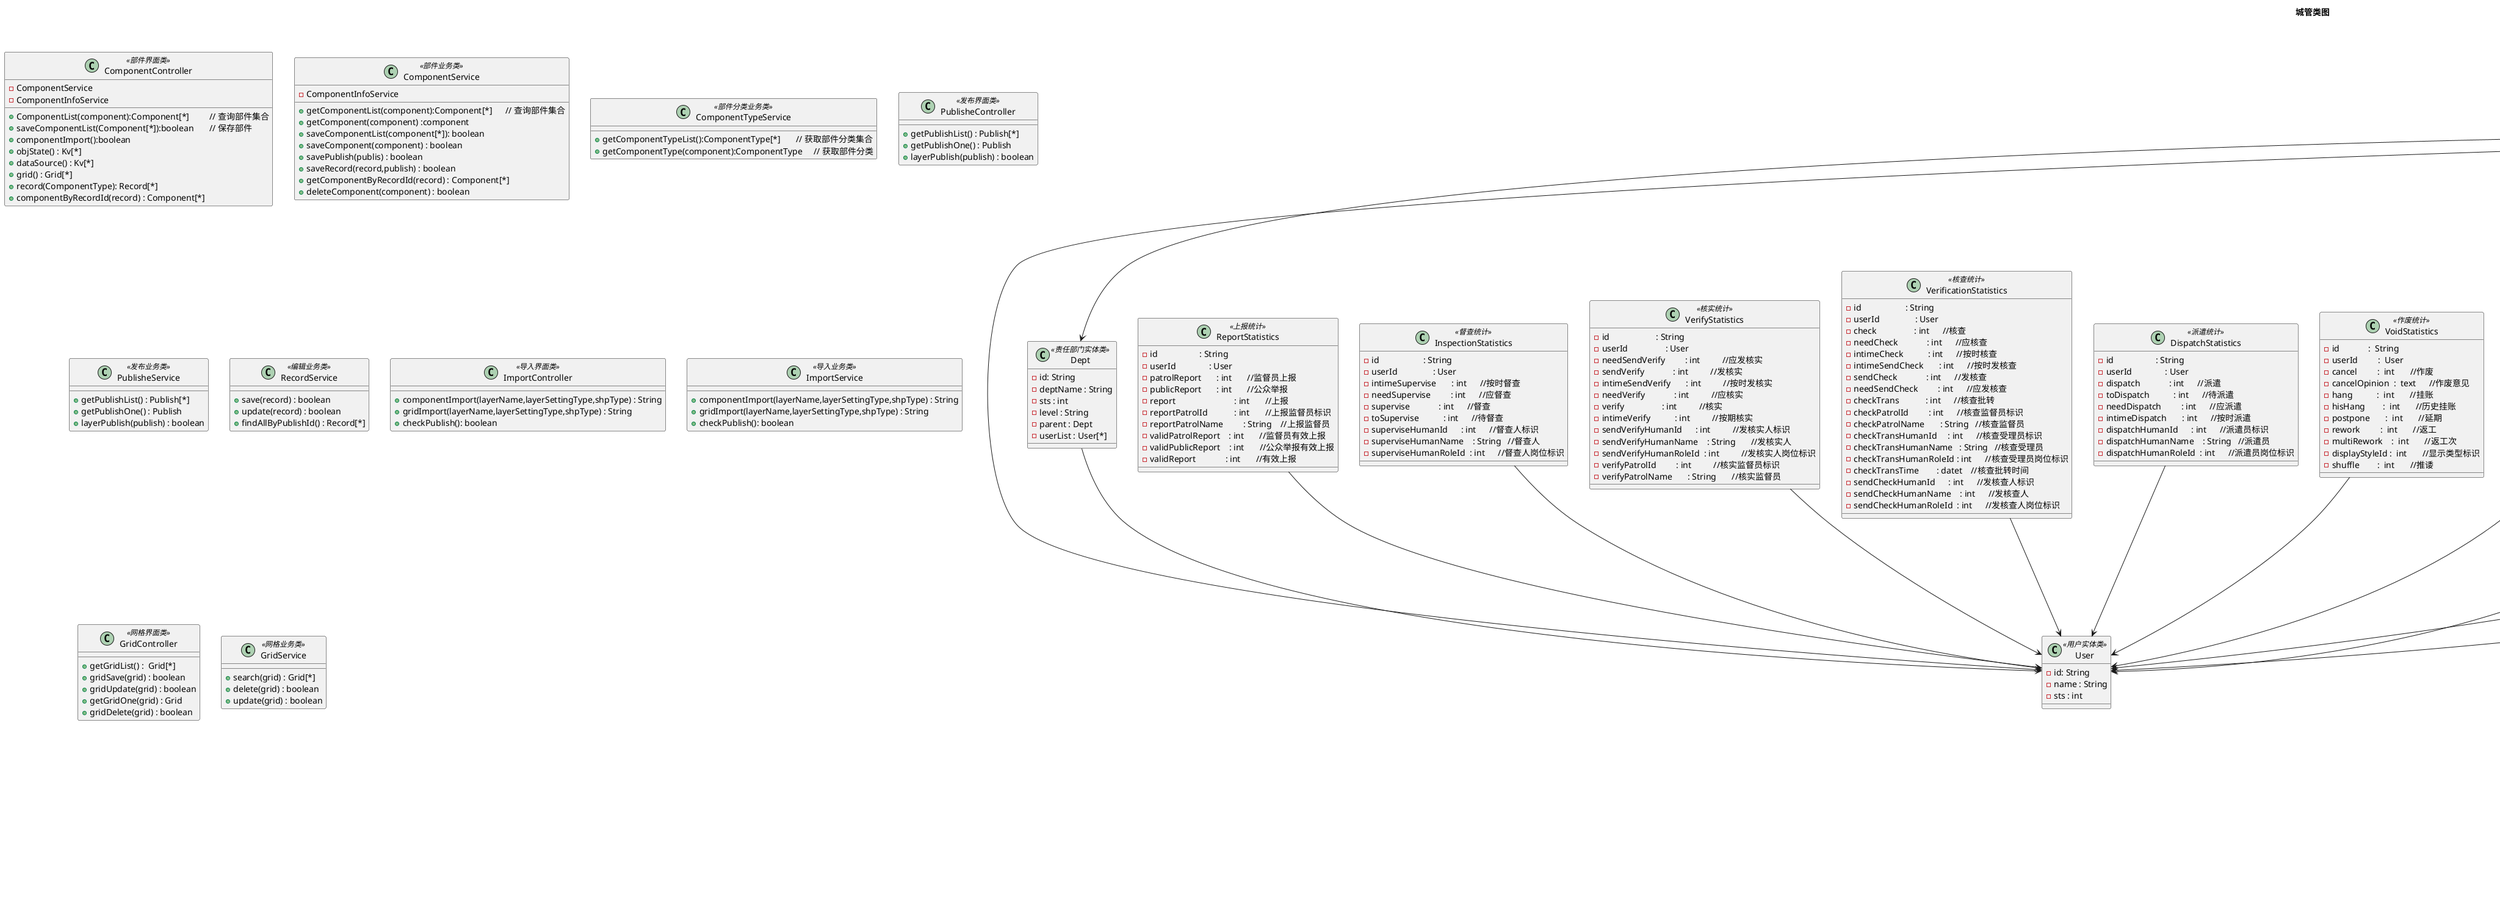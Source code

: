 @startuml
title 城管类图
class User <<用户实体类>>{
    -id: String
    -name : String
    -sts : int
}

class Dept<<责任部门实体类>>{
    -id: String
    -deptName : String
    -sts : int
    -level : String
    -parent : Dept
    -userList : User[*]
}

class Grid<<网格实体类>>{
    -id: String
    -gridCode : String
    -gridName : String
    -remark : String
    -kv : Kv    //代表所属区域
    -area : String
    -initialDate : date
    -terminationDate : date
    -sts : int
    -dept : Dept
    -user : User
    -release : Release
    -record : Record
    -publish : Publish
}

class Component<<部件实体类>>{
    -id: String
    -eventType : EventType
    -componentInfo : ComponentInfo
    -sts : int  // 用于记录该部件删除
    -publish : Publish
    -record : Record
}


class ComponentInfo<<部件信息实体类>>{
    -id : String
    -objId : String
    -objName : String
    -mainDeptCode : String
    -mainDept : String
    -ownershipDeptCode : String
    -ownershipDeptName : String
    -maintenanceDeptCode : String
    -maintenanceDeptName  : String
    -bgid : Grid
    -objState : Kv
    -initialDate : date
    -changeDate : date
    -dataSource : Kv
    -note : String
}

class Publish<<发布实体类>>{
    -id : String
    -name : String
    -layerId : String     //图层ID:当发布后GIS平台将把该图层ID返回城管中，城管再次添加元素可以找到对应GIS平台的哪个图层
    -url : String         //GIS平台提供的发布的图层地址
    -kv : Kv              //类型：编辑的是部件、网格。
    -sts : int            //状态：用于判断是发布、未发布状态
    -user : User          //用于记录谁发布的
    -eventType : EventType
}
class Record<<编辑实体类>>{
    -id : String
    -coordinate : String  //坐标
    -user : User
    -publish : Publish
    -sts : int //判断该记录是编辑中、发布
}

class Kv<<Kv实体类>>{
    -id : String
    -tableName : String
    -fieldName : String
    -value : String
    -sts : int
}

class Event<<案件实体类>>{
    -id : String
    -eventCode : String
    -eventTypeId : EventType     //分类id
    -conditionId : EventCondition
    -represent : String
    -gridId : Grid
    -location : String
    -User : User
    -phone : String
    -eventSource : Kv
    -x : double
    -y : double
    -taskId : String
    -timeLimit : TimeLimit
    -sts       : int             // 时间状态     未处理、处理中、关单
    -recTypeId : EventType       //问题类型     事件   部件
    -region : Kv    //区域
    -eventSate : Kv  // 案件状态
    -eventCondition : EventCondition
}

class EventType<<分类实体类>>{
    -id
    -code
    -name
    -level
    -parentId
}

class EventFile<<事件附件实体类>>{
    -id : String
    -fileName : String
    -eventId : Event
    -fileType ：int
}
class EventCondition<<立案条件实体类>>{
    -id : String
    -conditionValue : String
    -eventTypeId : EventType
}

class DeptTimeLimit<<专业部门时限实体类>>{
    -id : String
    -eventTypeId : EventType
    -level : Kv
    -timeLimit : int     //时限
}

class ProcessTimeLimit<<流程时限实体类>>{
    -id : String
    -taskName : String
    -level : Kv
    -timeLimit : int     //时限
}

class EventPhase<<流转记录实体类>>{
    -id : String
    -eventId : Event
    -userId : User
    -taskId : String             //流程图实例id  (步骤)
    -taskName : String           //流程名
    -opinions : String           //处理意见
    -eventFileId : EventFile     //附件
    -starTime : date
    -endTime  : date
    -deptTimeLimit  :  DeptTimeLimit
    -processTimeLimit  :  ProcessTimeLimit
}

class EventTime<<案件时间记录实体类>>{
    -id : String
    -eventId : Event
    -creatTime : Date           //上报时间
    -operateTime : Date         //受理时间
    -instTime : Date            //立案时间
    -dispatchTime : Date        //派遣时间
    -archiveTime : Date         //结案时间
    -cancelTime : Date          //作废时间
    -sendVerifyTime : Date      //发核实时间
    -sendCheckTime : Date       //发核查时间
    -verifyTime  : Date         //核实时间
    -checkTime : Date           //核查时间
    -disposeBeginTime : Date    //处置开始时间
    -disposeDeadline : Date     //处置截至时间
    -disposeEndTime : Date      //处置结束时间
    -superviseTime : Date       //督查时间
}

class ReportStatistics<<上报统计>>{
    -id                   : String
    -userId               : User
    -patrolReport	      : int       //监督员上报
    -publicReport	      : int       //公众举报
    -report			      : int       //上报
    -reportPatrolId	      : int       //上报监督员标识
    -reportPatrolName	  : String    //上报监督员
    -validPatrolReport    : int       //监督员有效上报
    -validPublicReport    : int       //公众举报有效上报
    -validReport		  : int       //有效上报
}

class VerifyStatistics<<核实统计>>{
    -id                     : String
    -userId                 : User
    -needSendVerify         : int          //应发核实               
    -sendVerify             : int          //发核实
    -intimeSendVerify       : int          //按时发核实
    -needVerify             : int          //应核实
    -verify                 : int          //核实
    -intimeVerify           : int          //按期核实
    -sendVerifyHumanId      : int          //发核实人标识
    -sendVerifyHumanName    : String       //发核实人
    -sendVerifyHumanRoleId  : int          //发核实人岗位标识
    -verifyPatrolId         : int          //核实监督员标识
    -verifyPatrolName       : String       //核实监督员
}

class AcceptanceStatistics<<受理统计>>{
    -id               : String
    -userId           : User
    -notOperate       : int     //不予受理
    -toOperate        : int     //待受理
    -intimeOperate    : int     //按时受理
    -operate          : int     //受理
    -operateHumanId   : int     //受理人标识
    -operateHumanName : String  //受理人
    -operateRoleId    : int     //受理人岗位标识

}
class CaseStatistics<<立案统计>>{
    -id             : String
    -userId         : User
    -inst           :  int      //立案
    -intimeInst     :  int      //按时立案
    -toInst         :  int      //待立案
    -notInst        :  int      //不予立案
    -instHumanId    :  int      //立案人标识
    -instHumanName  :  String   //立案人
    -instRoleId     :  int      //立案人岗位标识
}
class DispatchStatistics<<派遣统计>>{
    -id                   : String
    -userId               : User
    -dispatch             : int      //派遣         
    -toDispatch           : int      //待派遣       
    -needDispatch         : int      //应派遣       
    -intimeDispatch       : int      //按时派遣     
    -dispatchHumanId      : int      //派遣员标识     
    -dispatchHumanName    : String   //派遣员         
    -dispatchHumanRoleId  : int      //派遣员岗位标识 
}
class DisposalStatistics<<处置统计>>{
    -id                   : String
    -userId               : User
    -dispose              : int      //处置         
    -needDispose          : int      //应处置       
    -intimeDispose        : int      //按时处置     
    -overtimeToDispose    : int      //超时未处置   
    -overtimeDispose      : int      //超时处置     
    -toDispose            : int      //未处置       
    -disposeOpinion       : text     //处置意见       
    -disposeUnitId        : int      //处置部门标识   
    -disposeUnitName      : String   //处置部门   
}
class InspectionStatistics<<督查统计>>{
    -id                    : String
    -userId                : User
    -intimeSupervise       : int      //按时督查   	
    -needSupervise         : int      //应督查   		
    -supervise             : int      //督查    		
    -toSupervise           : int      //待督查   		
    -superviseHumanId      : int      //督查人标识   	
    -superviseHumanName    : String   //督查人    		
    -superviseHumanRoleId  : int      //督查人岗位标识  
}
class VerificationStatistics<<核查统计>>{
    -id                    : String
    -userId                : User
    -check                 : int      //核查            
    -needCheck             : int      //应核查          
    -intimeCheck           : int      //按时核查        
    -intimeSendCheck       : int      //按时发核查      
    -sendCheck             : int      //发核查          
    -needSendCheck         : int      //应发核查        
    -checkTrans            : int      //核查批转        
    -checkPatrolId         : int      //核查监督员标识    
    -checkPatrolName       : String   //核查监督员        
    -checkTransHumanId     : int      //核查受理员标识    
    -checkTransHumanName   : String   //核查受理员        
    -checkTransHumanRoleId : int      //核查受理员岗位标识
    -checkTransTime        : datet    //核查批转时间      
    -sendCheckHumanId      : int      //发核查人标识      
    -sendCheckHumanName    : int      //发核查人          
    -sendCheckHumanRoleId  : int      //发核查人岗位标识  
}
class ClosingStatistics<<结案统计>>{
    -id                  : String
    -userId              : User
    -archive             : int      //结案          
    -humanArchive        : int      //值班长结案    
    -intimeHumanArchive  : int      //值班长按时结案
    -needHumanArchive    : int      //值班长应结案  
    -intimeArchive       : int      //按期结案      
    -intimeToArchive     : int      //按期未结案    
    -needArchive         : int      //应结案        
    -overtimeArchive     : int      //超期结案      
    -overtimeToArchive   : int      //超期未结案    
    -toArchive           : int      //未结案        
    -archiveHumanId      : int      //结案人标识      
    -archiveHumanName    : String   //结案人          
    -archiveHumanRoleId  : int      //结案人岗位标识  

}
class VoidStatistics<<作废统计>>{
    -id             :  String
    -userId         :  User
    -cancel         :  int       //作废       
    -cancelOpinion  :  text      //作废意见     
    -hang           :  int       //挂账       
    -hisHang        :  int       //历史挂账   
    -postpone       :  int       //延期       
    -rework         :  int       //返工       
    -multiRework    :  int       //返工次     
    -displayStyleId :  int       //显示类型标识 
    -shuffle        :  int       //推诿       
}

   












class ComponentController<<部件界面类>>{
    -ComponentService
    -ComponentInfoService
    +ComponentList(component):Component[*]         // 查询部件集合
    +saveComponentList(Component[*]):boolean       // 保存部件
    +componentImport():boolean
    +objState() : Kv[*]
    +dataSource() : Kv[*]
    +grid() : Grid[*]
    +record(ComponentType): Record[*]
    +componentByRecordId(record) : Component[*]
}

class ComponentService<<部件业务类>>{
    -ComponentInfoService
    +getComponentList(component):Component[*]      // 查询部件集合
    +getComponent(component) :component
    +saveComponentList(component[*]): boolean
    +saveComponent(component) : boolean
    +savePublish(publis) : boolean
    +saveRecord(record,publish) : boolean
    +getComponentByRecordId(record) : Component[*]
    +deleteComponent(component) : boolean
}
class ComponentTypeService<<部件分类业务类>>{
    +getComponentTypeList():ComponentType[*]       // 获取部件分类集合
    +getComponentType(component):ComponentType     // 获取部件分类
}

class PublisheController<<发布界面类>>{
    +getPublishList() : Publish[*]
    +getPublishOne() : Publish
    +layerPublish(publish) : boolean
}
class PublisheService<<发布业务类>>{
    +getPublishList() : Publish[*]
    +getPublishOne() : Publish
    +layerPublish(publish) : boolean
}

class RecordService<<编辑业务类>>{
    +save(record) : boolean
    +update(record) : boolean
    +findAllByPublishId() : Record[*]
}
class ImportController<<导入界面类>>{
    +componentImport(layerName,layerSettingType,shpType) : String
    +gridImport(layerName,layerSettingType,shpType) : String
    +checkPublish(): boolean
}
class ImportService<<导入业务类>>{
    +componentImport(layerName,layerSettingType,shpType) : String
    +gridImport(layerName,layerSettingType,shpType) : String
    +checkPublish(): boolean
}

class GridController<<网格界面类>>{
    +getGridList() :  Grid[*]
    +gridSave(grid) : boolean
    +gridUpdate(grid) : boolean
    +getGridOne(grid) : Grid
    +gridDelete(grid) : boolean
}

class GridService<<网格业务类>>{
    +search(grid) : Grid[*]
    +delete(grid) : boolean
    +update(grid) : boolean

}






Dept --> User
Grid --> User
Grid --> Dept
Grid --> Record
Grid --> Publish
Grid --|> Kv
Component --> ComponentInfo
Component --> Record
Component --> Publish
ComponentInfo --|> Kv
Publish --> Record
Publish --|> Kv
Event --> EventType
EventCondition -->  EventType 
Event --|> Kv
Event --|> EventTime
Event --|> EventPhase
EventType -->  DeptTimeLimit
EventPhase --> DeptTimeLimit 
EventPhase --> ProcessTimeLimit 
EventPhase --> EventFile
ReportStatistics --> User
VerifyStatistics --> User
AcceptanceStatistics --> User
CaseStatistics --> User
DispatchStatistics --> User
DisposalStatistics --> User
InspectionStatistics --> User
VerificationStatistics --> User
ClosingStatistics --> User
VoidStatistics --> User






' ComponentController --> ComponentService
' PublisheController --> PublisheService
' ImportController --> ImportService
' GridController --> GridService


' GridService --> RecordService
' GridService --> KVService
' GridService --> UserService
' PublishService --> RecordService
' PublishService --> GridService
' ComponentService --> PublishService
' ComponentService --> RecordService



' ComponentService ..> Component
' PublisheService ..> Publish
' RecordService ..> Record




@enduml
